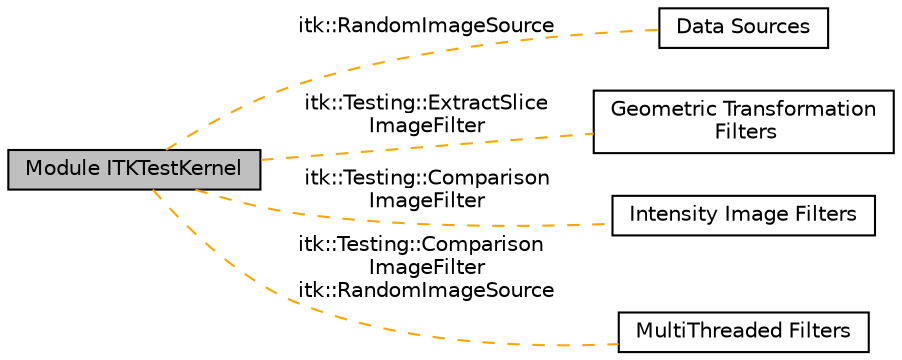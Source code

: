 digraph "Module ITKTestKernel"
{
  edge [fontname="Helvetica",fontsize="10",labelfontname="Helvetica",labelfontsize="10"];
  node [fontname="Helvetica",fontsize="10",shape=box];
  rankdir=LR;
  Node5 [label="Data Sources",height=0.2,width=0.4,color="black", fillcolor="white", style="filled",URL="$group__DataSources.html",tooltip=" "];
  Node4 [label="Geometric Transformation\l Filters",height=0.2,width=0.4,color="black", fillcolor="white", style="filled",URL="$group__GeometricTransform.html",tooltip=" "];
  Node1 [label="Module ITKTestKernel",height=0.2,width=0.4,color="black", fillcolor="grey75", style="filled", fontcolor="black",tooltip=" "];
  Node2 [label="Intensity Image Filters",height=0.2,width=0.4,color="black", fillcolor="white", style="filled",URL="$group__IntensityImageFilters.html",tooltip=" "];
  Node3 [label="MultiThreaded Filters",height=0.2,width=0.4,color="black", fillcolor="white", style="filled",URL="$group__MultiThreaded.html",tooltip=" "];
  Node1->Node2 [shape=plaintext, label="itk::Testing::Comparison\lImageFilter", color="orange", dir="none", style="dashed"];
  Node1->Node3 [shape=plaintext, label="itk::Testing::Comparison\lImageFilter\nitk::RandomImageSource", color="orange", dir="none", style="dashed"];
  Node1->Node4 [shape=plaintext, label="itk::Testing::ExtractSlice\lImageFilter", color="orange", dir="none", style="dashed"];
  Node1->Node5 [shape=plaintext, label="itk::RandomImageSource", color="orange", dir="none", style="dashed"];
}
